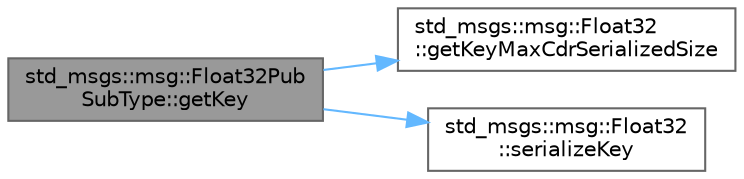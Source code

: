 digraph "std_msgs::msg::Float32PubSubType::getKey"
{
 // INTERACTIVE_SVG=YES
 // LATEX_PDF_SIZE
  bgcolor="transparent";
  edge [fontname=Helvetica,fontsize=10,labelfontname=Helvetica,labelfontsize=10];
  node [fontname=Helvetica,fontsize=10,shape=box,height=0.2,width=0.4];
  rankdir="LR";
  Node1 [id="Node000001",label="std_msgs::msg::Float32Pub\lSubType::getKey",height=0.2,width=0.4,color="gray40", fillcolor="grey60", style="filled", fontcolor="black",tooltip=" "];
  Node1 -> Node2 [id="edge1_Node000001_Node000002",color="steelblue1",style="solid",tooltip=" "];
  Node2 [id="Node000002",label="std_msgs::msg::Float32\l::getKeyMaxCdrSerializedSize",height=0.2,width=0.4,color="grey40", fillcolor="white", style="filled",URL="$d8/dc6/classstd__msgs_1_1msg_1_1Float32.html#a50f2639dfc6a678e216a387625b7e3bd",tooltip="This function returns the maximum serialized size of the Key of an object depending on the buffer ali..."];
  Node1 -> Node3 [id="edge2_Node000001_Node000003",color="steelblue1",style="solid",tooltip=" "];
  Node3 [id="Node000003",label="std_msgs::msg::Float32\l::serializeKey",height=0.2,width=0.4,color="grey40", fillcolor="white", style="filled",URL="$d8/dc6/classstd__msgs_1_1msg_1_1Float32.html#aa656fdafc5ce488fea9870a73d8b0836",tooltip="This function serializes the key members of an object using CDR serialization."];
}
